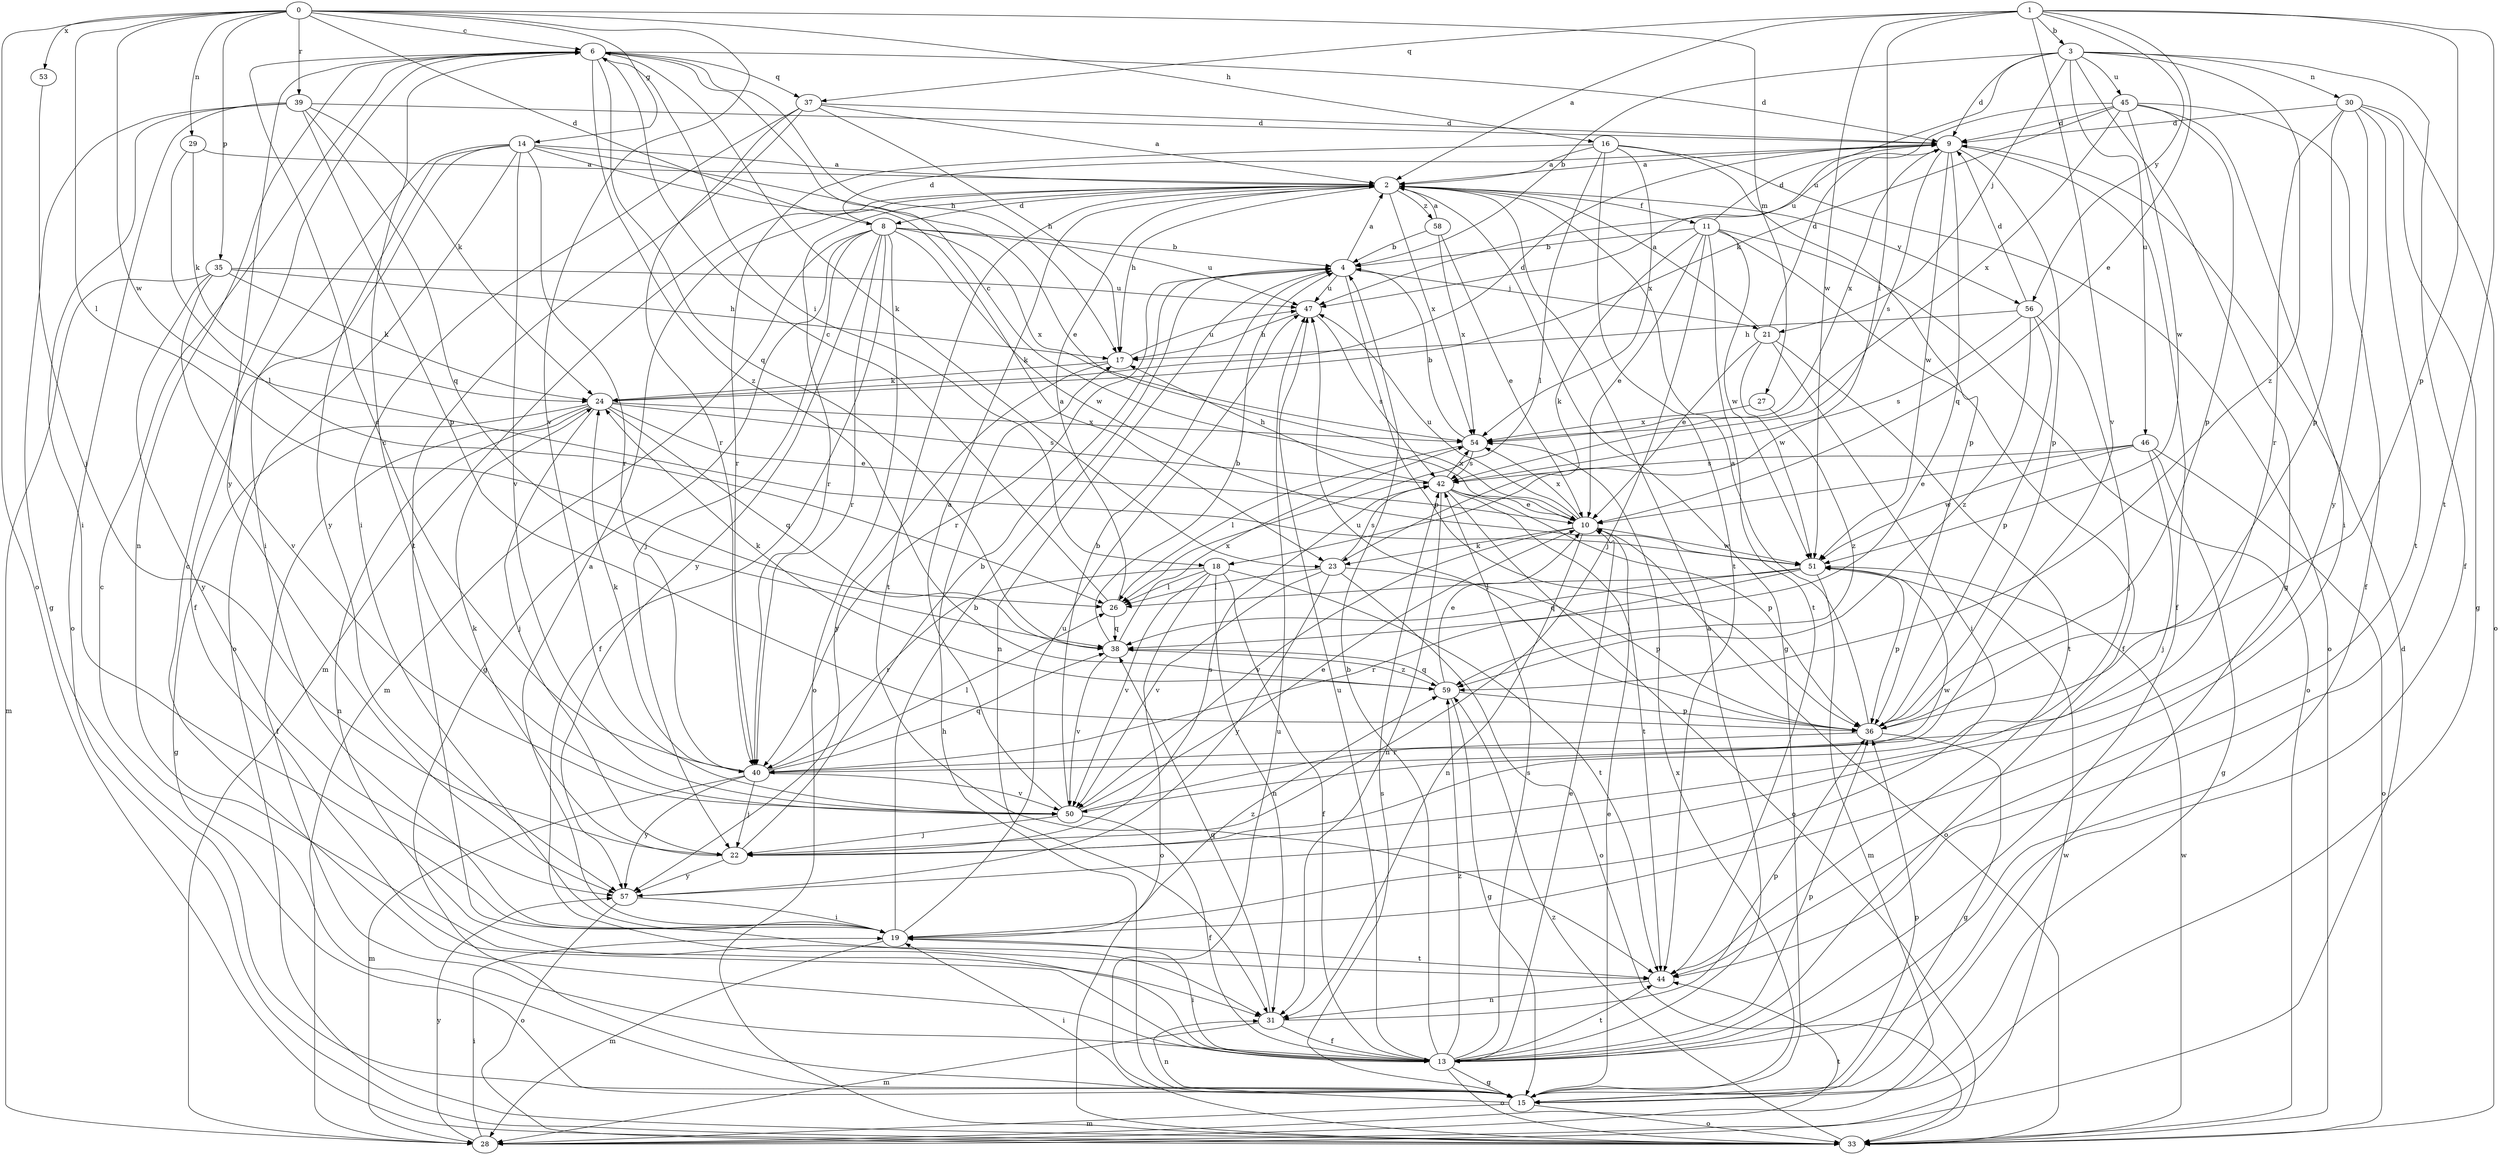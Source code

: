 strict digraph  {
0;
1;
2;
3;
4;
6;
8;
9;
10;
11;
13;
14;
15;
16;
17;
18;
19;
21;
22;
23;
24;
26;
27;
28;
29;
30;
31;
33;
35;
36;
37;
38;
39;
40;
42;
44;
45;
46;
47;
50;
51;
53;
54;
56;
57;
58;
59;
0 -> 6  [label=c];
0 -> 8  [label=d];
0 -> 14  [label=g];
0 -> 16  [label=h];
0 -> 26  [label=l];
0 -> 27  [label=m];
0 -> 29  [label=n];
0 -> 33  [label=o];
0 -> 35  [label=p];
0 -> 39  [label=r];
0 -> 50  [label=v];
0 -> 51  [label=w];
0 -> 53  [label=x];
1 -> 2  [label=a];
1 -> 3  [label=b];
1 -> 10  [label=e];
1 -> 18  [label=i];
1 -> 36  [label=p];
1 -> 37  [label=q];
1 -> 44  [label=t];
1 -> 50  [label=v];
1 -> 51  [label=w];
1 -> 56  [label=y];
2 -> 8  [label=d];
2 -> 11  [label=f];
2 -> 15  [label=g];
2 -> 17  [label=h];
2 -> 28  [label=m];
2 -> 40  [label=r];
2 -> 44  [label=t];
2 -> 54  [label=x];
2 -> 56  [label=y];
2 -> 58  [label=z];
3 -> 4  [label=b];
3 -> 9  [label=d];
3 -> 13  [label=f];
3 -> 15  [label=g];
3 -> 21  [label=j];
3 -> 30  [label=n];
3 -> 45  [label=u];
3 -> 46  [label=u];
3 -> 47  [label=u];
3 -> 59  [label=z];
4 -> 2  [label=a];
4 -> 21  [label=j];
4 -> 31  [label=n];
4 -> 36  [label=p];
4 -> 40  [label=r];
4 -> 47  [label=u];
6 -> 9  [label=d];
6 -> 17  [label=h];
6 -> 18  [label=i];
6 -> 23  [label=k];
6 -> 31  [label=n];
6 -> 37  [label=q];
6 -> 38  [label=q];
6 -> 57  [label=y];
6 -> 59  [label=z];
8 -> 4  [label=b];
8 -> 9  [label=d];
8 -> 13  [label=f];
8 -> 15  [label=g];
8 -> 22  [label=j];
8 -> 28  [label=m];
8 -> 33  [label=o];
8 -> 40  [label=r];
8 -> 47  [label=u];
8 -> 51  [label=w];
8 -> 54  [label=x];
8 -> 57  [label=y];
9 -> 2  [label=a];
9 -> 13  [label=f];
9 -> 36  [label=p];
9 -> 38  [label=q];
9 -> 42  [label=s];
9 -> 51  [label=w];
9 -> 54  [label=x];
10 -> 6  [label=c];
10 -> 23  [label=k];
10 -> 31  [label=n];
10 -> 33  [label=o];
10 -> 47  [label=u];
10 -> 50  [label=v];
10 -> 51  [label=w];
10 -> 54  [label=x];
11 -> 4  [label=b];
11 -> 9  [label=d];
11 -> 10  [label=e];
11 -> 13  [label=f];
11 -> 22  [label=j];
11 -> 23  [label=k];
11 -> 33  [label=o];
11 -> 44  [label=t];
11 -> 51  [label=w];
13 -> 2  [label=a];
13 -> 4  [label=b];
13 -> 6  [label=c];
13 -> 10  [label=e];
13 -> 15  [label=g];
13 -> 19  [label=i];
13 -> 33  [label=o];
13 -> 36  [label=p];
13 -> 42  [label=s];
13 -> 44  [label=t];
13 -> 47  [label=u];
13 -> 59  [label=z];
14 -> 2  [label=a];
14 -> 10  [label=e];
14 -> 13  [label=f];
14 -> 19  [label=i];
14 -> 23  [label=k];
14 -> 33  [label=o];
14 -> 40  [label=r];
14 -> 50  [label=v];
14 -> 57  [label=y];
15 -> 6  [label=c];
15 -> 10  [label=e];
15 -> 17  [label=h];
15 -> 19  [label=i];
15 -> 28  [label=m];
15 -> 31  [label=n];
15 -> 33  [label=o];
15 -> 36  [label=p];
15 -> 42  [label=s];
15 -> 54  [label=x];
16 -> 2  [label=a];
16 -> 26  [label=l];
16 -> 33  [label=o];
16 -> 36  [label=p];
16 -> 40  [label=r];
16 -> 44  [label=t];
16 -> 54  [label=x];
17 -> 24  [label=k];
17 -> 47  [label=u];
17 -> 57  [label=y];
18 -> 13  [label=f];
18 -> 26  [label=l];
18 -> 31  [label=n];
18 -> 33  [label=o];
18 -> 40  [label=r];
18 -> 44  [label=t];
18 -> 50  [label=v];
19 -> 2  [label=a];
19 -> 4  [label=b];
19 -> 28  [label=m];
19 -> 44  [label=t];
19 -> 47  [label=u];
19 -> 59  [label=z];
21 -> 2  [label=a];
21 -> 9  [label=d];
21 -> 10  [label=e];
21 -> 19  [label=i];
21 -> 44  [label=t];
21 -> 51  [label=w];
22 -> 4  [label=b];
22 -> 24  [label=k];
22 -> 42  [label=s];
22 -> 57  [label=y];
23 -> 26  [label=l];
23 -> 33  [label=o];
23 -> 36  [label=p];
23 -> 42  [label=s];
23 -> 50  [label=v];
23 -> 57  [label=y];
24 -> 9  [label=d];
24 -> 10  [label=e];
24 -> 13  [label=f];
24 -> 15  [label=g];
24 -> 22  [label=j];
24 -> 31  [label=n];
24 -> 38  [label=q];
24 -> 42  [label=s];
24 -> 54  [label=x];
26 -> 2  [label=a];
26 -> 6  [label=c];
26 -> 38  [label=q];
27 -> 54  [label=x];
27 -> 59  [label=z];
28 -> 9  [label=d];
28 -> 19  [label=i];
28 -> 44  [label=t];
28 -> 51  [label=w];
28 -> 57  [label=y];
29 -> 2  [label=a];
29 -> 24  [label=k];
29 -> 26  [label=l];
30 -> 9  [label=d];
30 -> 15  [label=g];
30 -> 33  [label=o];
30 -> 36  [label=p];
30 -> 40  [label=r];
30 -> 44  [label=t];
30 -> 57  [label=y];
31 -> 13  [label=f];
31 -> 28  [label=m];
31 -> 36  [label=p];
31 -> 38  [label=q];
33 -> 47  [label=u];
33 -> 51  [label=w];
33 -> 59  [label=z];
35 -> 17  [label=h];
35 -> 24  [label=k];
35 -> 28  [label=m];
35 -> 47  [label=u];
35 -> 50  [label=v];
35 -> 57  [label=y];
36 -> 2  [label=a];
36 -> 15  [label=g];
36 -> 40  [label=r];
36 -> 47  [label=u];
37 -> 2  [label=a];
37 -> 9  [label=d];
37 -> 17  [label=h];
37 -> 19  [label=i];
37 -> 40  [label=r];
37 -> 44  [label=t];
38 -> 4  [label=b];
38 -> 50  [label=v];
38 -> 54  [label=x];
38 -> 59  [label=z];
39 -> 9  [label=d];
39 -> 15  [label=g];
39 -> 19  [label=i];
39 -> 24  [label=k];
39 -> 33  [label=o];
39 -> 36  [label=p];
39 -> 38  [label=q];
40 -> 6  [label=c];
40 -> 22  [label=j];
40 -> 24  [label=k];
40 -> 26  [label=l];
40 -> 28  [label=m];
40 -> 38  [label=q];
40 -> 50  [label=v];
40 -> 57  [label=y];
42 -> 10  [label=e];
42 -> 17  [label=h];
42 -> 31  [label=n];
42 -> 33  [label=o];
42 -> 36  [label=p];
42 -> 44  [label=t];
42 -> 54  [label=x];
44 -> 31  [label=n];
45 -> 9  [label=d];
45 -> 13  [label=f];
45 -> 19  [label=i];
45 -> 24  [label=k];
45 -> 36  [label=p];
45 -> 47  [label=u];
45 -> 51  [label=w];
45 -> 54  [label=x];
46 -> 10  [label=e];
46 -> 15  [label=g];
46 -> 22  [label=j];
46 -> 33  [label=o];
46 -> 42  [label=s];
46 -> 51  [label=w];
47 -> 17  [label=h];
47 -> 42  [label=s];
50 -> 2  [label=a];
50 -> 4  [label=b];
50 -> 6  [label=c];
50 -> 10  [label=e];
50 -> 13  [label=f];
50 -> 22  [label=j];
50 -> 51  [label=w];
51 -> 26  [label=l];
51 -> 28  [label=m];
51 -> 36  [label=p];
51 -> 38  [label=q];
51 -> 40  [label=r];
53 -> 22  [label=j];
54 -> 4  [label=b];
54 -> 26  [label=l];
54 -> 42  [label=s];
56 -> 9  [label=d];
56 -> 17  [label=h];
56 -> 22  [label=j];
56 -> 36  [label=p];
56 -> 42  [label=s];
56 -> 59  [label=z];
57 -> 19  [label=i];
57 -> 33  [label=o];
58 -> 2  [label=a];
58 -> 4  [label=b];
58 -> 10  [label=e];
58 -> 54  [label=x];
59 -> 10  [label=e];
59 -> 15  [label=g];
59 -> 24  [label=k];
59 -> 36  [label=p];
59 -> 38  [label=q];
}
